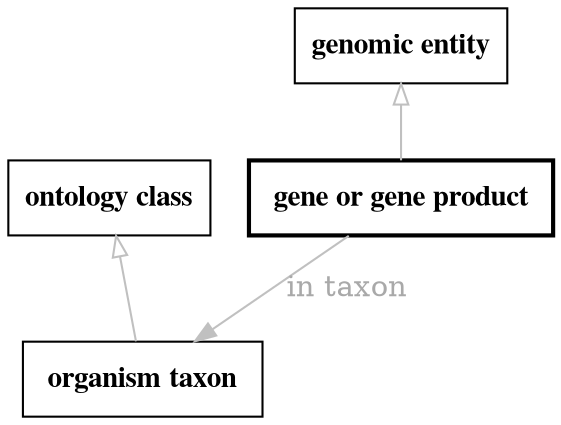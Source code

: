 // biolink model
digraph {
	graph [fontsize=32 penwidth=5]
	node [color=black fontname="times bold" shape=rectangle]
	edge [color=gray fontcolor=darkgray]
	"gene or gene product" [label=" gene or gene product " style=bold]
	"genomic entity" -> "gene or gene product" [label="" arrowtail=onormal dir=back]
	"gene or gene product" -> "organism taxon" [label="in taxon"]
	"organism taxon" [label=" organism taxon " style=solid]
	"ontology class" -> "organism taxon" [label="" arrowtail=onormal dir=back]
}
